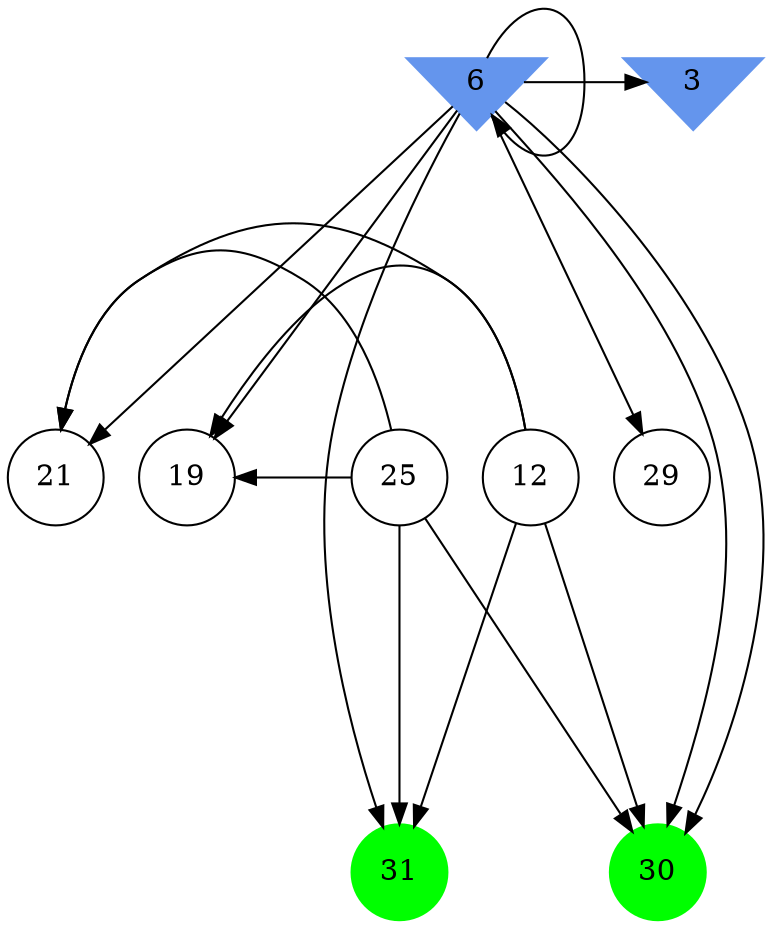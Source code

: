 digraph brain {
	ranksep=2.0;
	3 [shape=invtriangle,style=filled,color=cornflowerblue];
	6 [shape=invtriangle,style=filled,color=cornflowerblue];
	12 [shape=circle,color=black];
	19 [shape=circle,color=black];
	21 [shape=circle,color=black];
	25 [shape=circle,color=black];
	29 [shape=circle,color=black];
	30 [shape=circle,style=filled,color=green];
	31 [shape=circle,style=filled,color=green];
	6	->	29;
	6	->	6;
	6	->	3;
	6	->	30;
	6	->	21;
	6	->	19;
	6	->	31;
	6	->	30;
	25	->	21;
	25	->	19;
	25	->	31;
	25	->	30;
	12	->	21;
	12	->	19;
	12	->	31;
	12	->	30;
	{ rank=same; 3; 6; }
	{ rank=same; 12; 19; 21; 25; 29; }
	{ rank=same; 30; 31; }
}
